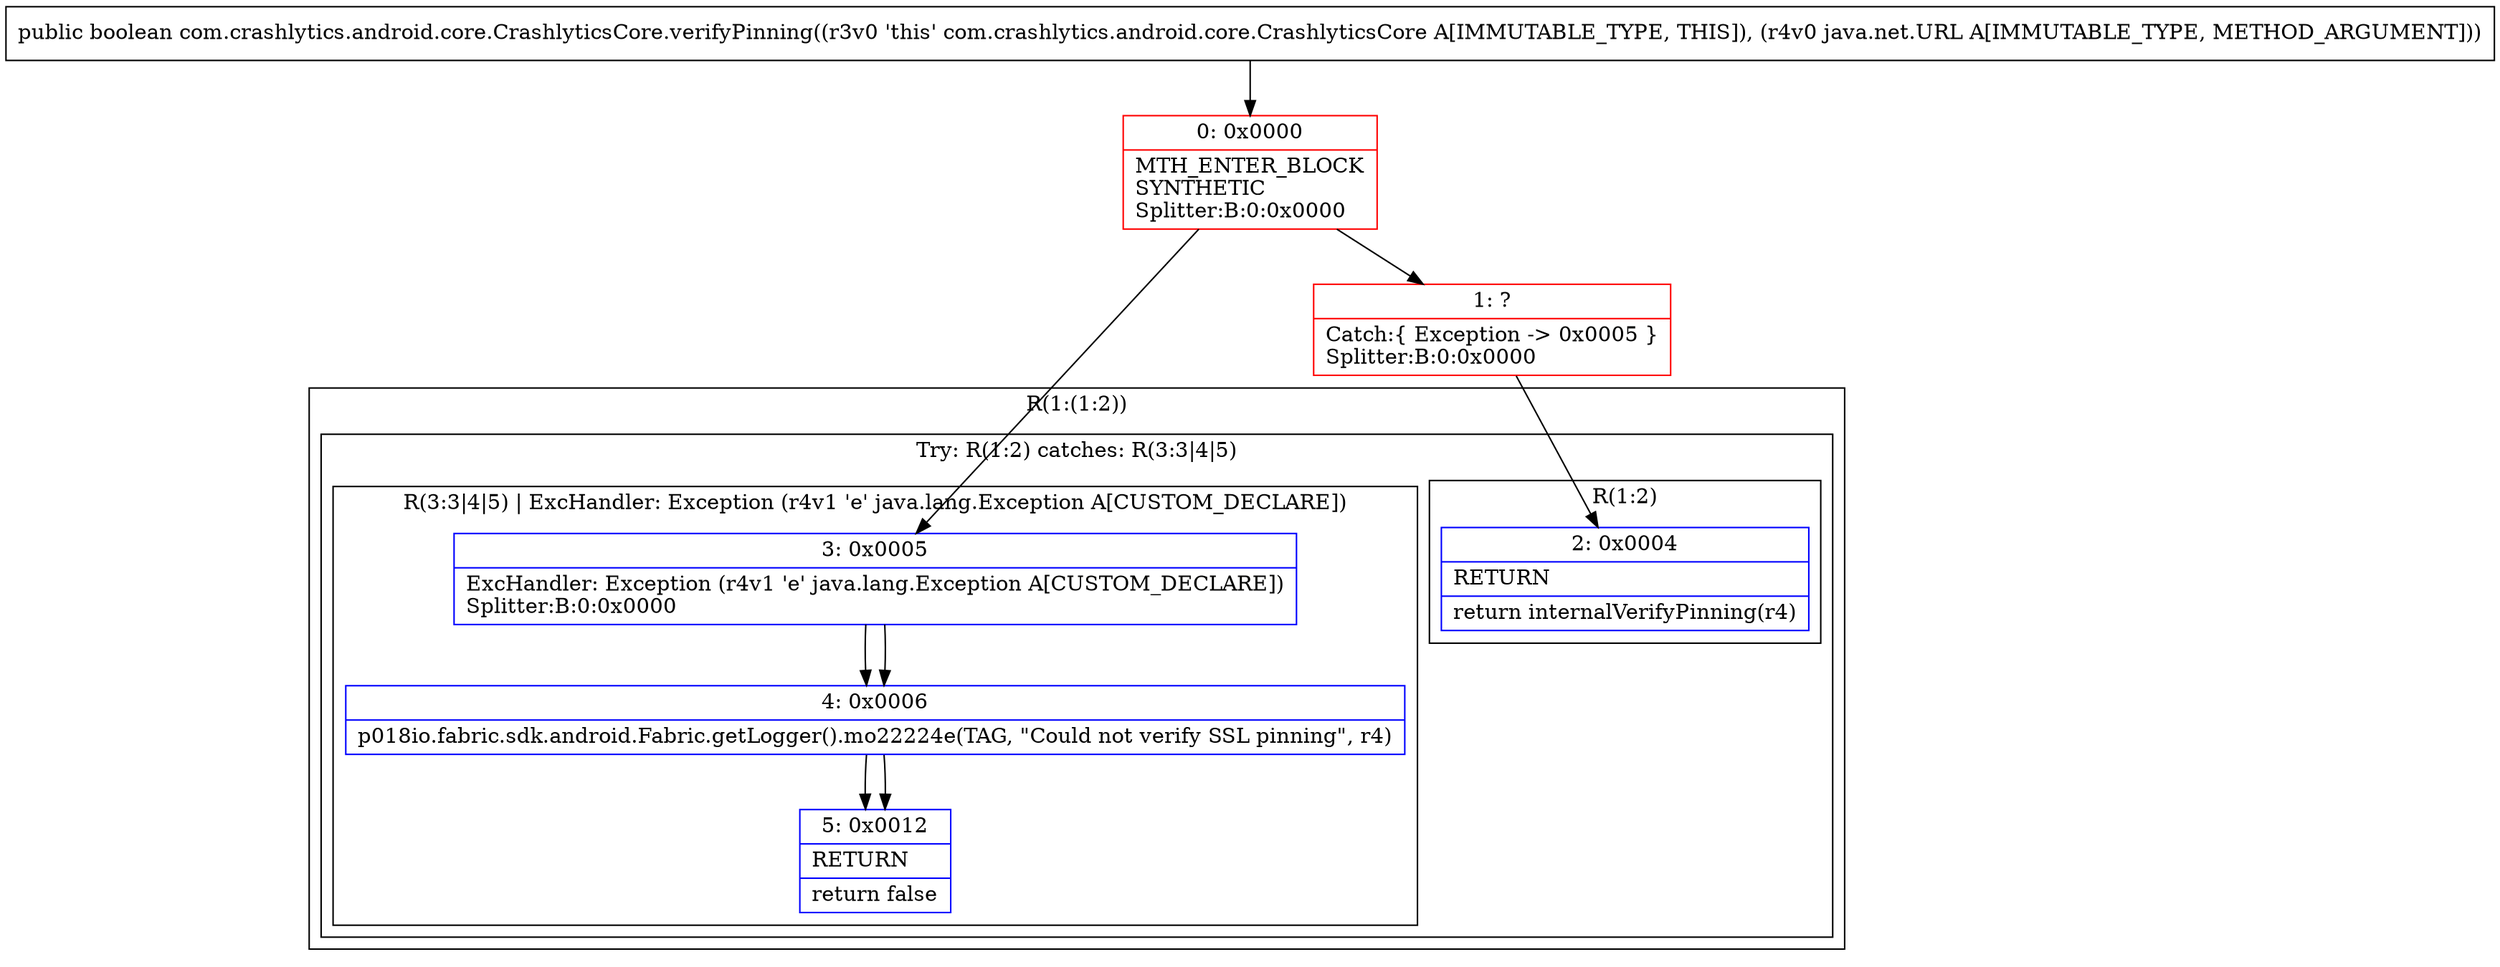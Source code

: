digraph "CFG forcom.crashlytics.android.core.CrashlyticsCore.verifyPinning(Ljava\/net\/URL;)Z" {
subgraph cluster_Region_1307322922 {
label = "R(1:(1:2))";
node [shape=record,color=blue];
subgraph cluster_TryCatchRegion_243423397 {
label = "Try: R(1:2) catches: R(3:3|4|5)";
node [shape=record,color=blue];
subgraph cluster_Region_341255583 {
label = "R(1:2)";
node [shape=record,color=blue];
Node_2 [shape=record,label="{2\:\ 0x0004|RETURN\l|return internalVerifyPinning(r4)\l}"];
}
subgraph cluster_Region_992537513 {
label = "R(3:3|4|5) | ExcHandler: Exception (r4v1 'e' java.lang.Exception A[CUSTOM_DECLARE])\l";
node [shape=record,color=blue];
Node_3 [shape=record,label="{3\:\ 0x0005|ExcHandler: Exception (r4v1 'e' java.lang.Exception A[CUSTOM_DECLARE])\lSplitter:B:0:0x0000\l}"];
Node_4 [shape=record,label="{4\:\ 0x0006|p018io.fabric.sdk.android.Fabric.getLogger().mo22224e(TAG, \"Could not verify SSL pinning\", r4)\l}"];
Node_5 [shape=record,label="{5\:\ 0x0012|RETURN\l|return false\l}"];
}
}
}
subgraph cluster_Region_992537513 {
label = "R(3:3|4|5) | ExcHandler: Exception (r4v1 'e' java.lang.Exception A[CUSTOM_DECLARE])\l";
node [shape=record,color=blue];
Node_3 [shape=record,label="{3\:\ 0x0005|ExcHandler: Exception (r4v1 'e' java.lang.Exception A[CUSTOM_DECLARE])\lSplitter:B:0:0x0000\l}"];
Node_4 [shape=record,label="{4\:\ 0x0006|p018io.fabric.sdk.android.Fabric.getLogger().mo22224e(TAG, \"Could not verify SSL pinning\", r4)\l}"];
Node_5 [shape=record,label="{5\:\ 0x0012|RETURN\l|return false\l}"];
}
Node_0 [shape=record,color=red,label="{0\:\ 0x0000|MTH_ENTER_BLOCK\lSYNTHETIC\lSplitter:B:0:0x0000\l}"];
Node_1 [shape=record,color=red,label="{1\:\ ?|Catch:\{ Exception \-\> 0x0005 \}\lSplitter:B:0:0x0000\l}"];
MethodNode[shape=record,label="{public boolean com.crashlytics.android.core.CrashlyticsCore.verifyPinning((r3v0 'this' com.crashlytics.android.core.CrashlyticsCore A[IMMUTABLE_TYPE, THIS]), (r4v0 java.net.URL A[IMMUTABLE_TYPE, METHOD_ARGUMENT])) }"];
MethodNode -> Node_0;
Node_3 -> Node_4;
Node_4 -> Node_5;
Node_3 -> Node_4;
Node_4 -> Node_5;
Node_0 -> Node_1;
Node_0 -> Node_3;
Node_1 -> Node_2;
}

